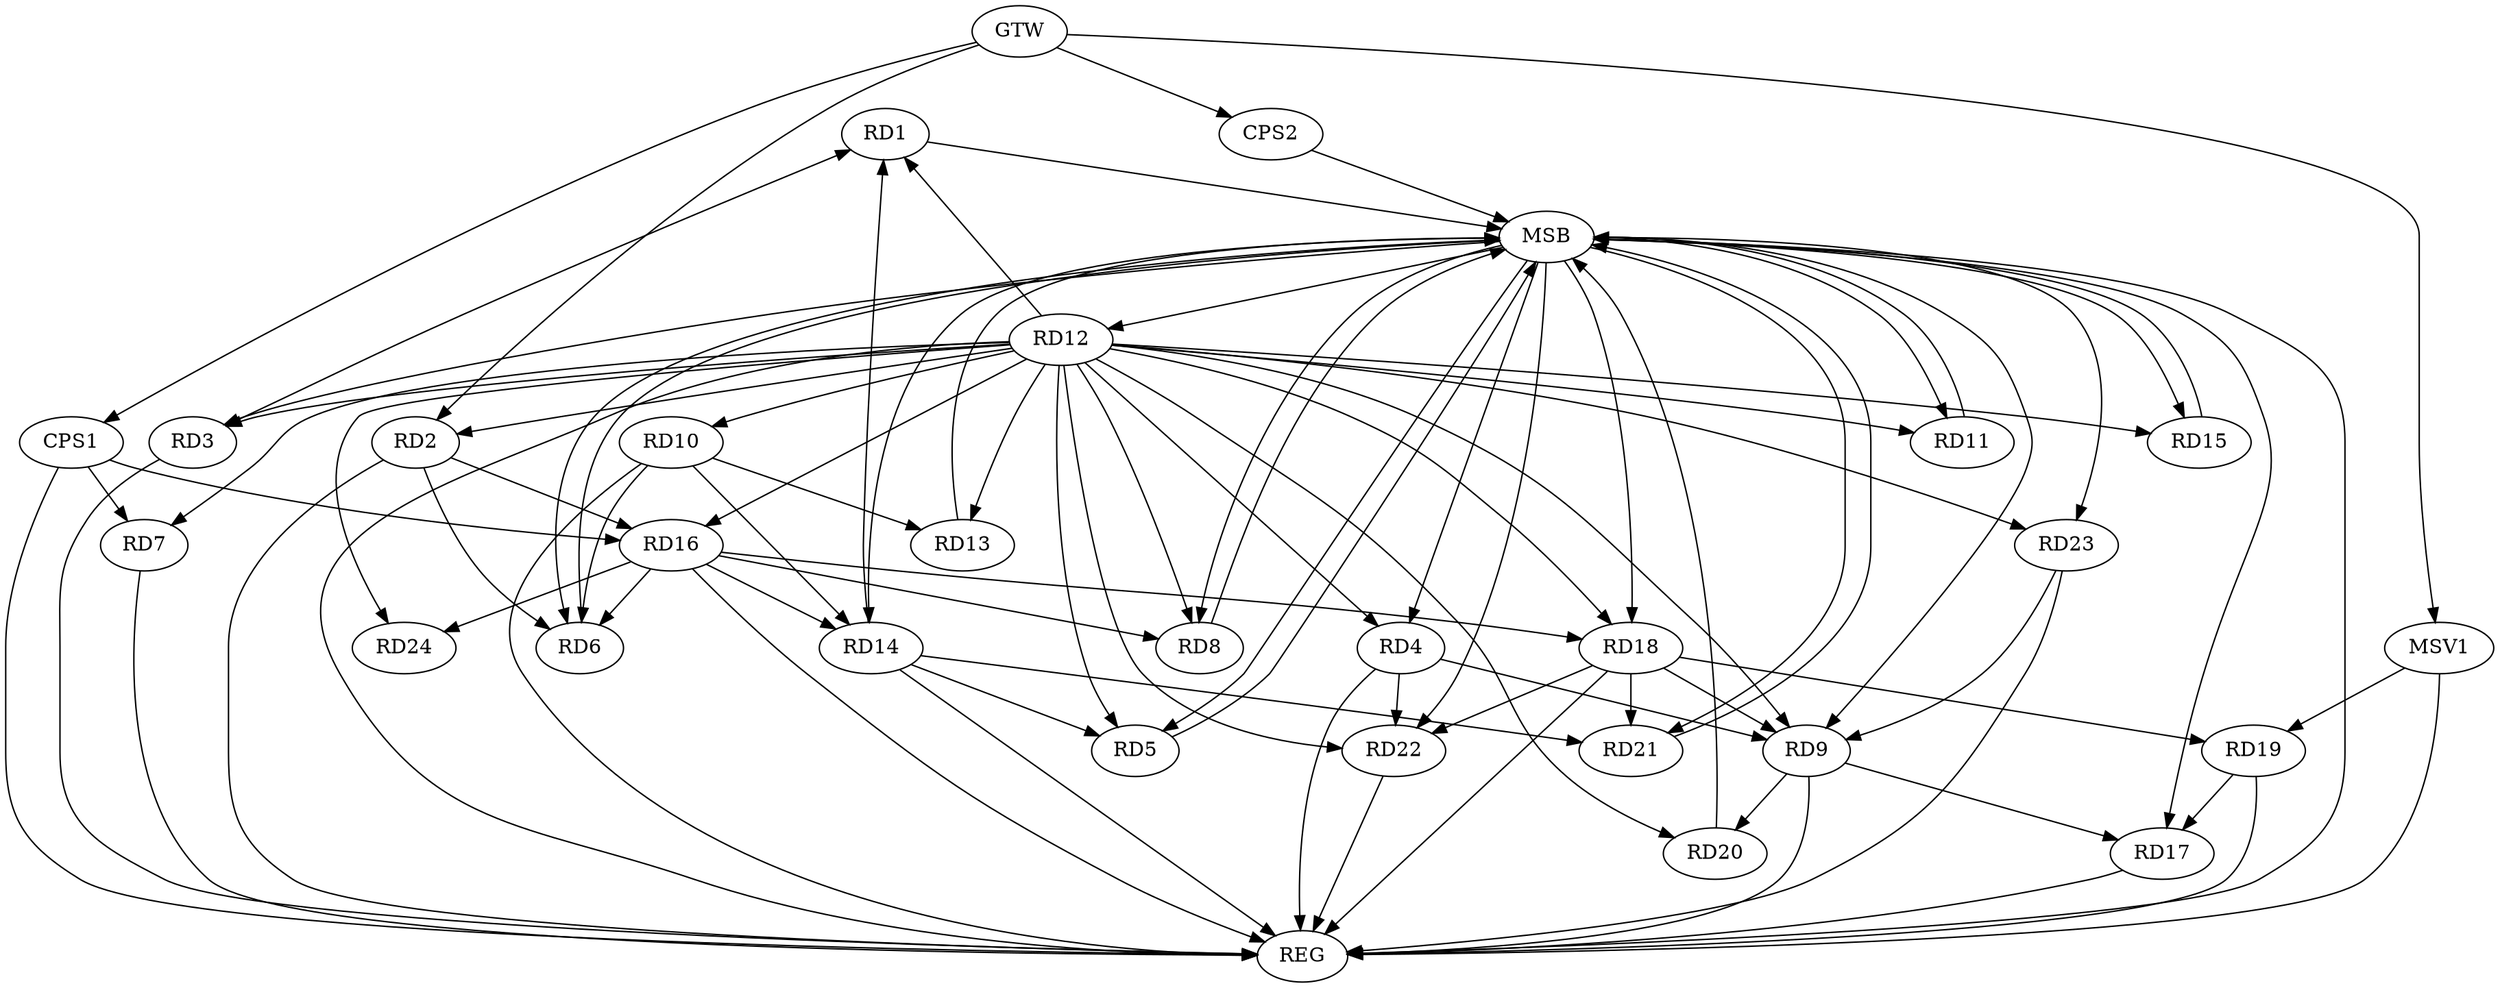 strict digraph G {
  RD1 [ label="RD1" ];
  RD2 [ label="RD2" ];
  RD3 [ label="RD3" ];
  RD4 [ label="RD4" ];
  RD5 [ label="RD5" ];
  RD6 [ label="RD6" ];
  RD7 [ label="RD7" ];
  RD8 [ label="RD8" ];
  RD9 [ label="RD9" ];
  RD10 [ label="RD10" ];
  RD11 [ label="RD11" ];
  RD12 [ label="RD12" ];
  RD13 [ label="RD13" ];
  RD14 [ label="RD14" ];
  RD15 [ label="RD15" ];
  RD16 [ label="RD16" ];
  RD17 [ label="RD17" ];
  RD18 [ label="RD18" ];
  RD19 [ label="RD19" ];
  RD20 [ label="RD20" ];
  RD21 [ label="RD21" ];
  RD22 [ label="RD22" ];
  RD23 [ label="RD23" ];
  RD24 [ label="RD24" ];
  CPS1 [ label="CPS1" ];
  CPS2 [ label="CPS2" ];
  GTW [ label="GTW" ];
  REG [ label="REG" ];
  MSB [ label="MSB" ];
  MSV1 [ label="MSV1" ];
  RD3 -> RD1;
  RD14 -> RD1;
  RD2 -> RD6;
  RD2 -> RD16;
  RD4 -> RD9;
  RD12 -> RD4;
  RD4 -> RD22;
  RD12 -> RD5;
  RD14 -> RD5;
  RD10 -> RD6;
  RD16 -> RD6;
  RD16 -> RD8;
  RD9 -> RD17;
  RD18 -> RD9;
  RD9 -> RD20;
  RD23 -> RD9;
  RD10 -> RD13;
  RD10 -> RD14;
  RD12 -> RD11;
  RD12 -> RD22;
  RD12 -> RD24;
  RD16 -> RD14;
  RD14 -> RD21;
  RD16 -> RD18;
  RD16 -> RD24;
  RD19 -> RD17;
  RD18 -> RD19;
  RD18 -> RD21;
  RD18 -> RD22;
  CPS1 -> RD7;
  CPS1 -> RD16;
  GTW -> RD2;
  GTW -> CPS1;
  GTW -> CPS2;
  RD2 -> REG;
  RD3 -> REG;
  RD4 -> REG;
  RD7 -> REG;
  RD9 -> REG;
  RD10 -> REG;
  RD12 -> REG;
  RD14 -> REG;
  RD16 -> REG;
  RD17 -> REG;
  RD18 -> REG;
  RD19 -> REG;
  RD22 -> REG;
  RD23 -> REG;
  CPS1 -> REG;
  RD1 -> MSB;
  MSB -> RD22;
  MSB -> REG;
  RD5 -> MSB;
  MSB -> RD4;
  MSB -> RD11;
  MSB -> RD15;
  RD6 -> MSB;
  MSB -> RD21;
  RD8 -> MSB;
  MSB -> RD23;
  RD11 -> MSB;
  RD13 -> MSB;
  RD15 -> MSB;
  MSB -> RD12;
  RD20 -> MSB;
  MSB -> RD5;
  MSB -> RD6;
  MSB -> RD9;
  MSB -> RD14;
  RD21 -> MSB;
  MSB -> RD3;
  MSB -> RD8;
  MSB -> RD17;
  MSB -> RD18;
  CPS2 -> MSB;
  RD12 -> RD13;
  RD12 -> RD16;
  RD12 -> RD3;
  RD12 -> RD9;
  RD12 -> RD2;
  RD12 -> RD20;
  RD12 -> RD15;
  RD12 -> RD23;
  RD12 -> RD8;
  RD12 -> RD1;
  RD12 -> RD10;
  RD12 -> RD7;
  RD12 -> RD18;
  MSV1 -> RD19;
  GTW -> MSV1;
  MSV1 -> REG;
}
